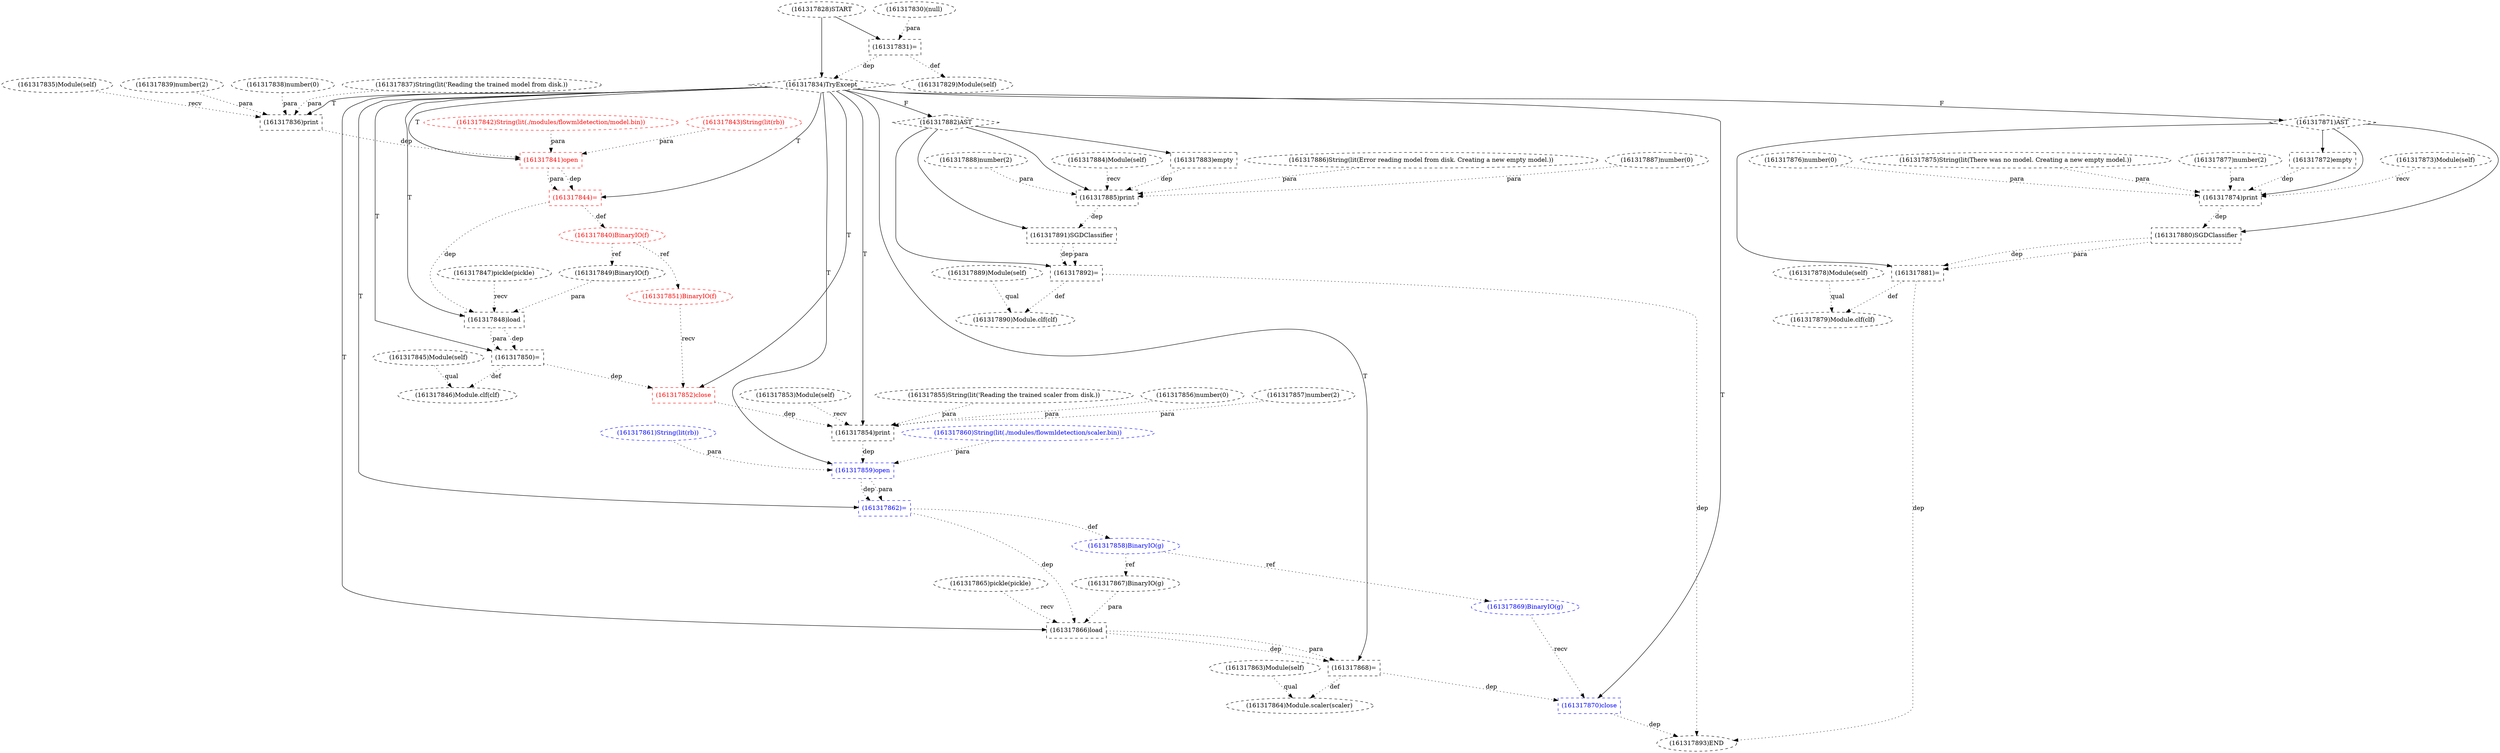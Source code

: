 digraph G {
1 [label="(161317862)=" shape=box style=dashed color=blue fontcolor=blue]
2 [label="(161317883)empty" shape=box style=dashed]
3 [label="(161317866)load" shape=box style=dashed]
4 [label="(161317878)Module(self)" shape=ellipse style=dashed]
5 [label="(161317867)BinaryIO(g)" shape=ellipse style=dashed]
6 [label="(161317845)Module(self)" shape=ellipse style=dashed]
7 [label="(161317844)=" shape=box style=dashed color=red fontcolor=red]
8 [label="(161317891)SGDClassifier" shape=box style=dashed]
9 [label="(161317851)BinaryIO(f)" shape=ellipse style=dashed color=red fontcolor=red]
10 [label="(161317865)pickle(pickle)" shape=ellipse style=dashed]
11 [label="(161317864)Module.scaler(scaler)" shape=ellipse style=dashed]
12 [label="(161317837)String(lit('Reading the trained model from disk.))" shape=ellipse style=dashed]
13 [label="(161317884)Module(self)" shape=ellipse style=dashed]
14 [label="(161317835)Module(self)" shape=ellipse style=dashed]
15 [label="(161317875)String(lit(There was no model. Creating a new empty model.))" shape=ellipse style=dashed]
16 [label="(161317871)AST" shape=diamond style=dashed]
17 [label="(161317889)Module(self)" shape=ellipse style=dashed]
18 [label="(161317847)pickle(pickle)" shape=ellipse style=dashed]
19 [label="(161317893)END" style=dashed]
20 [label="(161317854)print" shape=box style=dashed]
21 [label="(161317829)Module(self)" shape=ellipse style=dashed]
22 [label="(161317828)START" style=dashed]
23 [label="(161317856)number(0)" shape=ellipse style=dashed]
24 [label="(161317857)number(2)" shape=ellipse style=dashed]
25 [label="(161317882)AST" shape=diamond style=dashed]
26 [label="(161317859)open" shape=box style=dashed color=blue fontcolor=blue]
27 [label="(161317879)Module.clf(clf)" shape=ellipse style=dashed]
28 [label="(161317892)=" shape=box style=dashed]
29 [label="(161317877)number(2)" shape=ellipse style=dashed]
30 [label="(161317848)load" shape=box style=dashed]
31 [label="(161317852)close" shape=box style=dashed color=red fontcolor=red]
32 [label="(161317843)String(lit(rb))" shape=ellipse style=dashed color=red fontcolor=red]
33 [label="(161317858)BinaryIO(g)" shape=ellipse style=dashed color=blue fontcolor=blue]
34 [label="(161317872)empty" shape=box style=dashed]
35 [label="(161317830)(null)" shape=ellipse style=dashed]
36 [label="(161317885)print" shape=box style=dashed]
37 [label="(161317846)Module.clf(clf)" shape=ellipse style=dashed]
38 [label="(161317881)=" shape=box style=dashed]
39 [label="(161317831)=" shape=box style=dashed]
40 [label="(161317886)String(lit(Error reading model from disk. Creating a new empty model.))" shape=ellipse style=dashed]
41 [label="(161317887)number(0)" shape=ellipse style=dashed]
42 [label="(161317842)String(lit(./modules/flowmldetection/model.bin))" shape=ellipse style=dashed color=red fontcolor=red]
43 [label="(161317849)BinaryIO(f)" shape=ellipse style=dashed]
44 [label="(161317863)Module(self)" shape=ellipse style=dashed]
45 [label="(161317880)SGDClassifier" shape=box style=dashed]
46 [label="(161317834)TryExcept" shape=diamond style=dashed]
47 [label="(161317860)String(lit(./modules/flowmldetection/scaler.bin))" shape=ellipse style=dashed color=blue fontcolor=blue]
48 [label="(161317870)close" shape=box style=dashed color=blue fontcolor=blue]
49 [label="(161317841)open" shape=box style=dashed color=red fontcolor=red]
50 [label="(161317861)String(lit(rb))" shape=ellipse style=dashed color=blue fontcolor=blue]
51 [label="(161317869)BinaryIO(g)" shape=ellipse style=dashed color=blue fontcolor=blue]
52 [label="(161317853)Module(self)" shape=ellipse style=dashed]
53 [label="(161317839)number(2)" shape=ellipse style=dashed]
54 [label="(161317873)Module(self)" shape=ellipse style=dashed]
55 [label="(161317838)number(0)" shape=ellipse style=dashed]
56 [label="(161317890)Module.clf(clf)" shape=ellipse style=dashed]
57 [label="(161317876)number(0)" shape=ellipse style=dashed]
58 [label="(161317874)print" shape=box style=dashed]
59 [label="(161317868)=" shape=box style=dashed]
60 [label="(161317840)BinaryIO(f)" shape=ellipse style=dashed color=red fontcolor=red]
61 [label="(161317855)String(lit('Reading the trained scaler from disk.))" shape=ellipse style=dashed]
62 [label="(161317836)print" shape=box style=dashed]
63 [label="(161317888)number(2)" shape=ellipse style=dashed]
64 [label="(161317850)=" shape=box style=dashed]
46 -> 1 [label="T"];
26 -> 1 [label="dep" style=dotted];
26 -> 1 [label="para" style=dotted];
25 -> 2 [label="" style=solid];
46 -> 3 [label="T"];
10 -> 3 [label="recv" style=dotted];
5 -> 3 [label="para" style=dotted];
1 -> 3 [label="dep" style=dotted];
33 -> 5 [label="ref" style=dotted];
46 -> 7 [label="T"];
49 -> 7 [label="dep" style=dotted];
49 -> 7 [label="para" style=dotted];
25 -> 8 [label="" style=solid];
36 -> 8 [label="dep" style=dotted];
60 -> 9 [label="ref" style=dotted];
44 -> 11 [label="qual" style=dotted];
59 -> 11 [label="def" style=dotted];
46 -> 16 [label="F"];
48 -> 19 [label="dep" style=dotted];
28 -> 19 [label="dep" style=dotted];
38 -> 19 [label="dep" style=dotted];
46 -> 20 [label="T"];
52 -> 20 [label="recv" style=dotted];
61 -> 20 [label="para" style=dotted];
23 -> 20 [label="para" style=dotted];
24 -> 20 [label="para" style=dotted];
31 -> 20 [label="dep" style=dotted];
39 -> 21 [label="def" style=dotted];
46 -> 25 [label="F"];
46 -> 26 [label="T"];
47 -> 26 [label="para" style=dotted];
50 -> 26 [label="para" style=dotted];
20 -> 26 [label="dep" style=dotted];
4 -> 27 [label="qual" style=dotted];
38 -> 27 [label="def" style=dotted];
25 -> 28 [label="" style=solid];
8 -> 28 [label="dep" style=dotted];
8 -> 28 [label="para" style=dotted];
46 -> 30 [label="T"];
18 -> 30 [label="recv" style=dotted];
43 -> 30 [label="para" style=dotted];
7 -> 30 [label="dep" style=dotted];
46 -> 31 [label="T"];
9 -> 31 [label="recv" style=dotted];
64 -> 31 [label="dep" style=dotted];
1 -> 33 [label="def" style=dotted];
16 -> 34 [label="" style=solid];
25 -> 36 [label="" style=solid];
13 -> 36 [label="recv" style=dotted];
40 -> 36 [label="para" style=dotted];
41 -> 36 [label="para" style=dotted];
63 -> 36 [label="para" style=dotted];
2 -> 36 [label="dep" style=dotted];
6 -> 37 [label="qual" style=dotted];
64 -> 37 [label="def" style=dotted];
16 -> 38 [label="" style=solid];
45 -> 38 [label="dep" style=dotted];
45 -> 38 [label="para" style=dotted];
22 -> 39 [label="" style=solid];
35 -> 39 [label="para" style=dotted];
60 -> 43 [label="ref" style=dotted];
16 -> 45 [label="" style=solid];
58 -> 45 [label="dep" style=dotted];
22 -> 46 [label="" style=solid];
39 -> 46 [label="dep" style=dotted];
46 -> 48 [label="T"];
51 -> 48 [label="recv" style=dotted];
59 -> 48 [label="dep" style=dotted];
46 -> 49 [label="T"];
42 -> 49 [label="para" style=dotted];
32 -> 49 [label="para" style=dotted];
62 -> 49 [label="dep" style=dotted];
33 -> 51 [label="ref" style=dotted];
17 -> 56 [label="qual" style=dotted];
28 -> 56 [label="def" style=dotted];
16 -> 58 [label="" style=solid];
54 -> 58 [label="recv" style=dotted];
15 -> 58 [label="para" style=dotted];
57 -> 58 [label="para" style=dotted];
29 -> 58 [label="para" style=dotted];
34 -> 58 [label="dep" style=dotted];
46 -> 59 [label="T"];
3 -> 59 [label="dep" style=dotted];
3 -> 59 [label="para" style=dotted];
7 -> 60 [label="def" style=dotted];
46 -> 62 [label="T"];
14 -> 62 [label="recv" style=dotted];
12 -> 62 [label="para" style=dotted];
55 -> 62 [label="para" style=dotted];
53 -> 62 [label="para" style=dotted];
46 -> 64 [label="T"];
30 -> 64 [label="dep" style=dotted];
30 -> 64 [label="para" style=dotted];
}